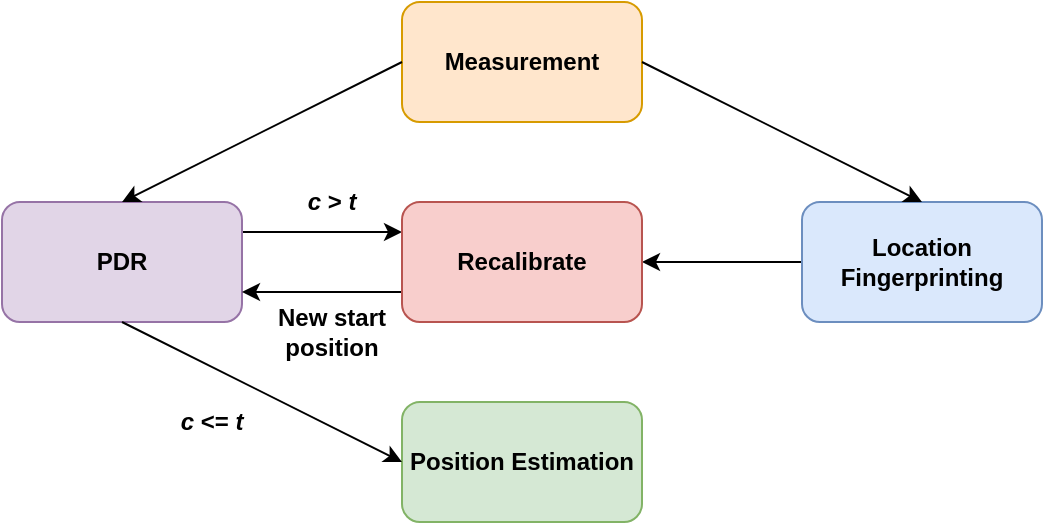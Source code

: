 <mxfile version="14.5.10" type="device"><diagram id="ssGeywrzVWmkelNVKnB_" name="Page-1"><mxGraphModel dx="1422" dy="794" grid="1" gridSize="10" guides="1" tooltips="1" connect="1" arrows="1" fold="1" page="1" pageScale="1" pageWidth="827" pageHeight="1169" math="0" shadow="0"><root><mxCell id="0"/><mxCell id="1" parent="0"/><mxCell id="9Za7-4kaXLCsVv93xIqR-30" style="edgeStyle=orthogonalEdgeStyle;rounded=0;orthogonalLoop=1;jettySize=auto;html=1;exitX=1;exitY=0.25;exitDx=0;exitDy=0;entryX=0;entryY=0.25;entryDx=0;entryDy=0;fontSize=11;strokeWidth=1;" parent="1" source="9Za7-4kaXLCsVv93xIqR-1" target="9Za7-4kaXLCsVv93xIqR-19" edge="1"><mxGeometry relative="1" as="geometry"/></mxCell><mxCell id="9Za7-4kaXLCsVv93xIqR-1" value="&lt;b&gt;PDR&lt;/b&gt;" style="rounded=1;whiteSpace=wrap;html=1;strokeWidth=1;fillColor=#e1d5e7;strokeColor=#9673a6;" parent="1" vertex="1"><mxGeometry x="200" y="280" width="120" height="60" as="geometry"/></mxCell><mxCell id="9Za7-4kaXLCsVv93xIqR-34" style="edgeStyle=orthogonalEdgeStyle;rounded=0;orthogonalLoop=1;jettySize=auto;html=1;exitX=0;exitY=0.5;exitDx=0;exitDy=0;fontSize=11;strokeWidth=1;" parent="1" source="9Za7-4kaXLCsVv93xIqR-2" target="9Za7-4kaXLCsVv93xIqR-19" edge="1"><mxGeometry relative="1" as="geometry"/></mxCell><mxCell id="9Za7-4kaXLCsVv93xIqR-2" value="&lt;b&gt;Location Fingerprinting&lt;/b&gt;" style="rounded=1;whiteSpace=wrap;html=1;fillColor=#dae8fc;strokeColor=#6c8ebf;" parent="1" vertex="1"><mxGeometry x="600" y="280" width="120" height="60" as="geometry"/></mxCell><mxCell id="9Za7-4kaXLCsVv93xIqR-11" value="&lt;b&gt;Position Estimation&lt;/b&gt;" style="rounded=1;whiteSpace=wrap;html=1;strokeWidth=1;fillColor=#d5e8d4;strokeColor=#82b366;labelBorderColor=none;" parent="1" vertex="1"><mxGeometry x="400" y="380" width="120" height="60" as="geometry"/></mxCell><mxCell id="9Za7-4kaXLCsVv93xIqR-12" value="" style="endArrow=classic;html=1;strokeWidth=1;entryX=0;entryY=0.5;entryDx=0;entryDy=0;exitX=0.5;exitY=1;exitDx=0;exitDy=0;" parent="1" source="9Za7-4kaXLCsVv93xIqR-1" target="9Za7-4kaXLCsVv93xIqR-11" edge="1"><mxGeometry width="50" height="50" relative="1" as="geometry"><mxPoint x="235" y="430" as="sourcePoint"/><mxPoint x="285" y="380" as="targetPoint"/></mxGeometry></mxCell><mxCell id="9Za7-4kaXLCsVv93xIqR-15" value="&lt;font style=&quot;font-size: 12px&quot;&gt;&lt;b&gt;&lt;i&gt;c&lt;/i&gt; &amp;gt; &lt;i&gt;t&lt;/i&gt;&lt;/b&gt;&lt;/font&gt;" style="text;html=1;strokeColor=none;fillColor=none;align=center;verticalAlign=middle;whiteSpace=wrap;rounded=0;fontSize=11;" parent="1" vertex="1"><mxGeometry x="320" y="270" width="90" height="20" as="geometry"/></mxCell><mxCell id="9Za7-4kaXLCsVv93xIqR-17" value="&lt;font style=&quot;font-size: 12px&quot;&gt;&lt;b&gt;&lt;i&gt;c&lt;/i&gt; &amp;lt;= &lt;i&gt;t&lt;/i&gt;&lt;/b&gt;&lt;/font&gt;" style="text;html=1;strokeColor=none;fillColor=none;align=center;verticalAlign=middle;whiteSpace=wrap;rounded=0;fontSize=11;" parent="1" vertex="1"><mxGeometry x="260" y="380" width="90" height="20" as="geometry"/></mxCell><mxCell id="9Za7-4kaXLCsVv93xIqR-31" style="edgeStyle=orthogonalEdgeStyle;rounded=0;orthogonalLoop=1;jettySize=auto;html=1;exitX=0;exitY=0.75;exitDx=0;exitDy=0;entryX=1;entryY=0.75;entryDx=0;entryDy=0;fontSize=11;strokeWidth=1;" parent="1" source="9Za7-4kaXLCsVv93xIqR-19" target="9Za7-4kaXLCsVv93xIqR-1" edge="1"><mxGeometry relative="1" as="geometry"/></mxCell><mxCell id="9Za7-4kaXLCsVv93xIqR-19" value="&lt;b&gt;&lt;font style=&quot;font-size: 12px&quot;&gt;Recalibrate&lt;/font&gt;&lt;/b&gt;" style="rounded=1;whiteSpace=wrap;html=1;fontSize=11;strokeWidth=1;fillColor=#f8cecc;strokeColor=#b85450;" parent="1" vertex="1"><mxGeometry x="400" y="280" width="120" height="60" as="geometry"/></mxCell><mxCell id="9Za7-4kaXLCsVv93xIqR-35" value="&lt;font style=&quot;font-size: 12px&quot;&gt;&lt;b&gt;Measurement&lt;/b&gt;&lt;/font&gt;" style="rounded=1;whiteSpace=wrap;html=1;fontSize=11;strokeWidth=1;fillColor=#ffe6cc;strokeColor=#d79b00;" parent="1" vertex="1"><mxGeometry x="400" y="180" width="120" height="60" as="geometry"/></mxCell><mxCell id="9Za7-4kaXLCsVv93xIqR-37" value="" style="endArrow=classic;html=1;fontSize=11;strokeWidth=1;entryX=0.5;entryY=0;entryDx=0;entryDy=0;" parent="1" target="9Za7-4kaXLCsVv93xIqR-2" edge="1"><mxGeometry width="50" height="50" relative="1" as="geometry"><mxPoint x="520" y="210" as="sourcePoint"/><mxPoint x="570" y="160" as="targetPoint"/></mxGeometry></mxCell><mxCell id="9Za7-4kaXLCsVv93xIqR-38" value="" style="endArrow=classic;html=1;fontSize=11;strokeWidth=1;entryX=0.5;entryY=0;entryDx=0;entryDy=0;exitX=0;exitY=0.5;exitDx=0;exitDy=0;" parent="1" source="9Za7-4kaXLCsVv93xIqR-35" target="9Za7-4kaXLCsVv93xIqR-1" edge="1"><mxGeometry width="50" height="50" relative="1" as="geometry"><mxPoint x="240" y="230" as="sourcePoint"/><mxPoint x="290" y="180" as="targetPoint"/></mxGeometry></mxCell><mxCell id="9Za7-4kaXLCsVv93xIqR-39" value="&lt;b&gt;&lt;font style=&quot;font-size: 12px&quot;&gt;New start position&lt;/font&gt;&lt;/b&gt;" style="text;html=1;strokeColor=none;fillColor=none;align=center;verticalAlign=middle;whiteSpace=wrap;rounded=0;fontSize=11;" parent="1" vertex="1"><mxGeometry x="325" y="330" width="80" height="30" as="geometry"/></mxCell></root></mxGraphModel></diagram></mxfile>
